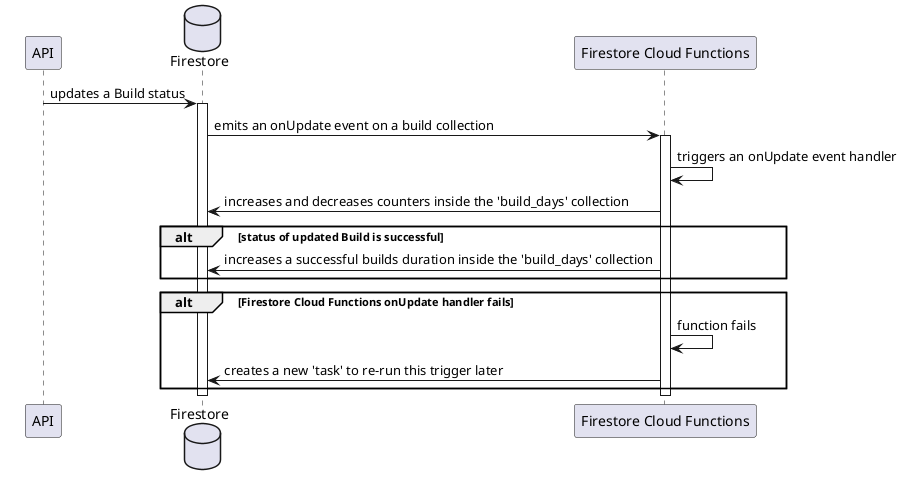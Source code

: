 @startuml firestore_update_builds_aggregation_sequence_diagram
    skinparam ParticipantPadding 20
    skinparam BoxPadding 10

    participant API

    database Firestore

    participant "Firestore Cloud Functions" as FCF

    API -> Firestore : updates a Build status
    activate Firestore

    Firestore -> FCF : emits an onUpdate event on a build collection
    activate FCF
    
    FCF -> FCF : triggers an onUpdate event handler
    FCF -> Firestore : increases and decreases counters inside the 'build_days' collection    
    
    alt status of updated Build is successful
        FCF -> Firestore : increases a successful builds duration inside the 'build_days' collection
    end

    alt Firestore Cloud Functions onUpdate handler fails
        FCF -> FCF : function fails
        FCF -> Firestore : creates a new 'task' to re-run this trigger later
    end

    deactivate FCF
    deactivate Firestore

@enduml
